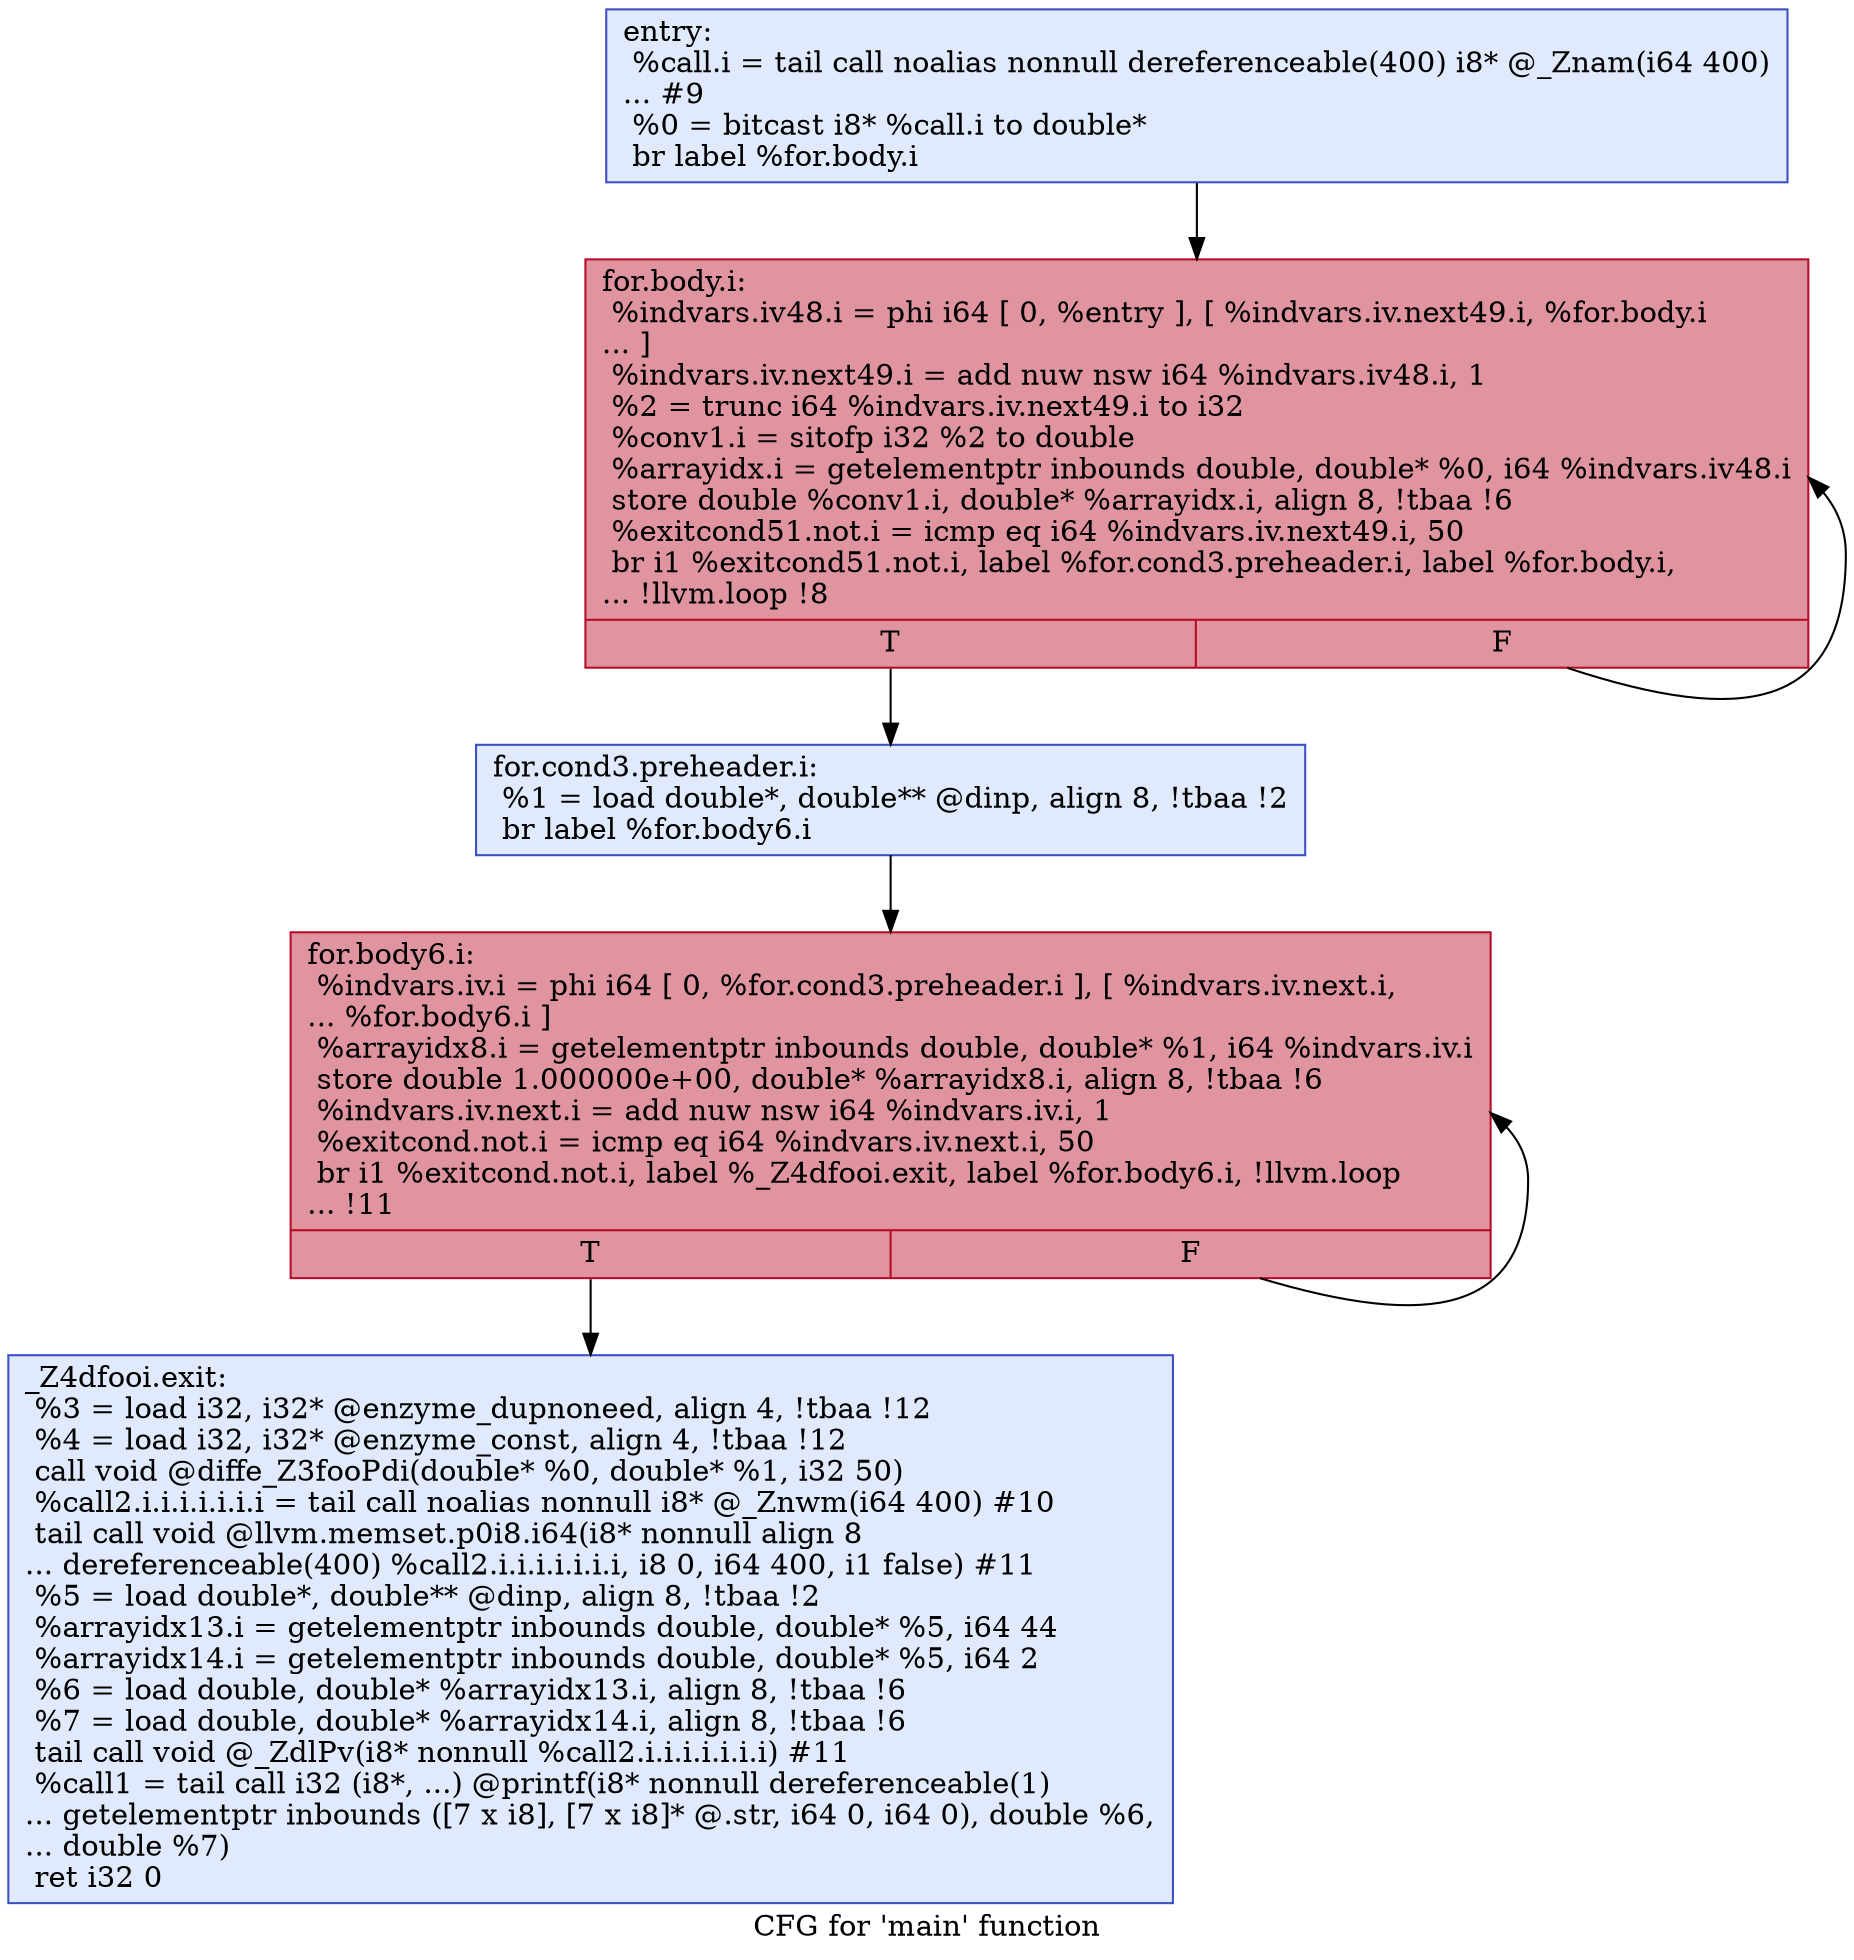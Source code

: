 digraph "CFG for 'main' function" {
	label="CFG for 'main' function";

	Node0x95b6730 [shape=record,color="#3d50c3ff", style=filled, fillcolor="#b9d0f970",label="{entry:\l  %call.i = tail call noalias nonnull dereferenceable(400) i8* @_Znam(i64 400)\l... #9\l  %0 = bitcast i8* %call.i to double*\l  br label %for.body.i\l}"];
	Node0x95b6730 -> Node0x95b6a20;
	Node0x95b6b40 [shape=record,color="#3d50c3ff", style=filled, fillcolor="#b9d0f970",label="{for.cond3.preheader.i:                            \l  %1 = load double*, double** @dinp, align 8, !tbaa !2\l  br label %for.body6.i\l}"];
	Node0x95b6b40 -> Node0x95b6c50;
	Node0x95b6a20 [shape=record,color="#b70d28ff", style=filled, fillcolor="#b70d2870",label="{for.body.i:                                       \l  %indvars.iv48.i = phi i64 [ 0, %entry ], [ %indvars.iv.next49.i, %for.body.i\l... ]\l  %indvars.iv.next49.i = add nuw nsw i64 %indvars.iv48.i, 1\l  %2 = trunc i64 %indvars.iv.next49.i to i32\l  %conv1.i = sitofp i32 %2 to double\l  %arrayidx.i = getelementptr inbounds double, double* %0, i64 %indvars.iv48.i\l  store double %conv1.i, double* %arrayidx.i, align 8, !tbaa !6\l  %exitcond51.not.i = icmp eq i64 %indvars.iv.next49.i, 50\l  br i1 %exitcond51.not.i, label %for.cond3.preheader.i, label %for.body.i,\l... !llvm.loop !8\l|{<s0>T|<s1>F}}"];
	Node0x95b6a20:s0 -> Node0x95b6b40;
	Node0x95b6a20:s1 -> Node0x95b6a20;
	Node0x95b6c50 [shape=record,color="#b70d28ff", style=filled, fillcolor="#b70d2870",label="{for.body6.i:                                      \l  %indvars.iv.i = phi i64 [ 0, %for.cond3.preheader.i ], [ %indvars.iv.next.i,\l... %for.body6.i ]\l  %arrayidx8.i = getelementptr inbounds double, double* %1, i64 %indvars.iv.i\l  store double 1.000000e+00, double* %arrayidx8.i, align 8, !tbaa !6\l  %indvars.iv.next.i = add nuw nsw i64 %indvars.iv.i, 1\l  %exitcond.not.i = icmp eq i64 %indvars.iv.next.i, 50\l  br i1 %exitcond.not.i, label %_Z4dfooi.exit, label %for.body6.i, !llvm.loop\l... !11\l|{<s0>T|<s1>F}}"];
	Node0x95b6c50:s0 -> Node0x95b7ce0;
	Node0x95b6c50:s1 -> Node0x95b6c50;
	Node0x95b7ce0 [shape=record,color="#3d50c3ff", style=filled, fillcolor="#b9d0f970",label="{_Z4dfooi.exit:                                    \l  %3 = load i32, i32* @enzyme_dupnoneed, align 4, !tbaa !12\l  %4 = load i32, i32* @enzyme_const, align 4, !tbaa !12\l  call void @diffe_Z3fooPdi(double* %0, double* %1, i32 50)\l  %call2.i.i.i.i.i.i.i = tail call noalias nonnull i8* @_Znwm(i64 400) #10\l  tail call void @llvm.memset.p0i8.i64(i8* nonnull align 8\l... dereferenceable(400) %call2.i.i.i.i.i.i.i, i8 0, i64 400, i1 false) #11\l  %5 = load double*, double** @dinp, align 8, !tbaa !2\l  %arrayidx13.i = getelementptr inbounds double, double* %5, i64 44\l  %arrayidx14.i = getelementptr inbounds double, double* %5, i64 2\l  %6 = load double, double* %arrayidx13.i, align 8, !tbaa !6\l  %7 = load double, double* %arrayidx14.i, align 8, !tbaa !6\l  tail call void @_ZdlPv(i8* nonnull %call2.i.i.i.i.i.i.i) #11\l  %call1 = tail call i32 (i8*, ...) @printf(i8* nonnull dereferenceable(1)\l... getelementptr inbounds ([7 x i8], [7 x i8]* @.str, i64 0, i64 0), double %6,\l... double %7)\l  ret i32 0\l}"];
}
